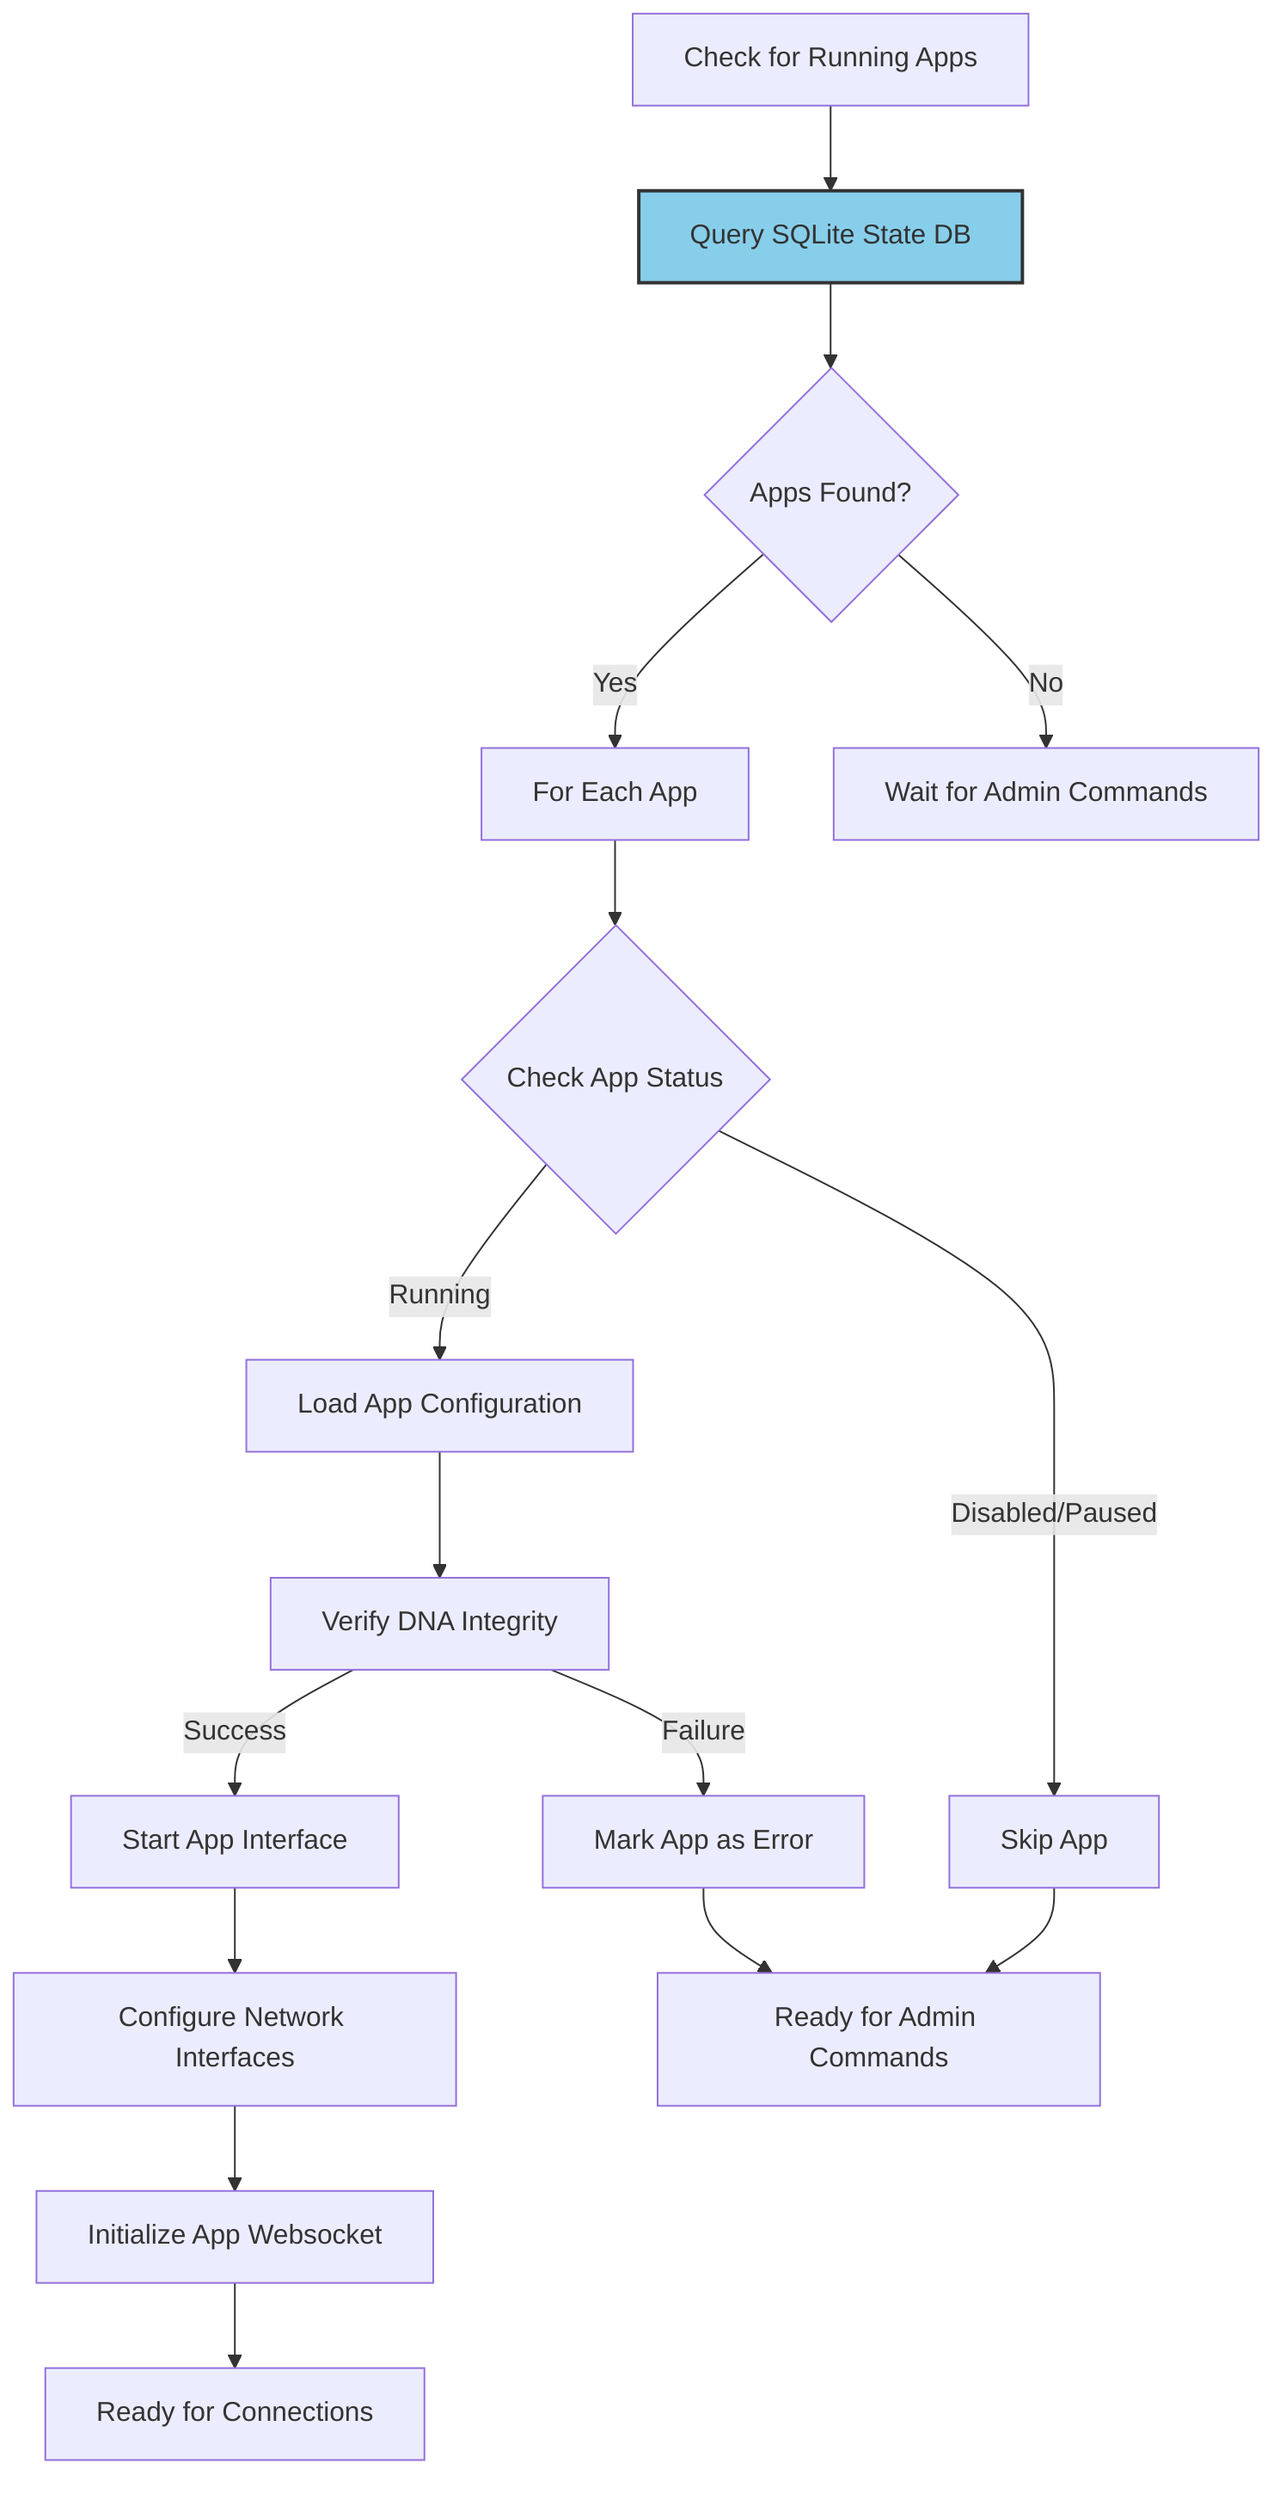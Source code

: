 flowchart TB
    A[Check for Running Apps] --> B[Query SQLite State DB]
    B --> C{Apps Found?}
    
    C -->|Yes| D[For Each App]
    C -->|No| E[Wait for Admin Commands]
    
    D --> F{Check App Status}
    F -->|Running| G[Load App Configuration]
    F -->|Disabled/Paused| H[Skip App]
    
    G --> I[Verify DNA Integrity]
    I -->|Success| J[Start App Interface]
    I -->|Failure| K[Mark App as Error]
    
    J --> L[Configure Network Interfaces]
    L --> M[Initialize App Websocket]
    
    H --> N[Ready for Admin Commands]
    K --> N
    M --> O[Ready for Connections]

    style B fill:#87CEEB,stroke:#333,stroke-width:2px